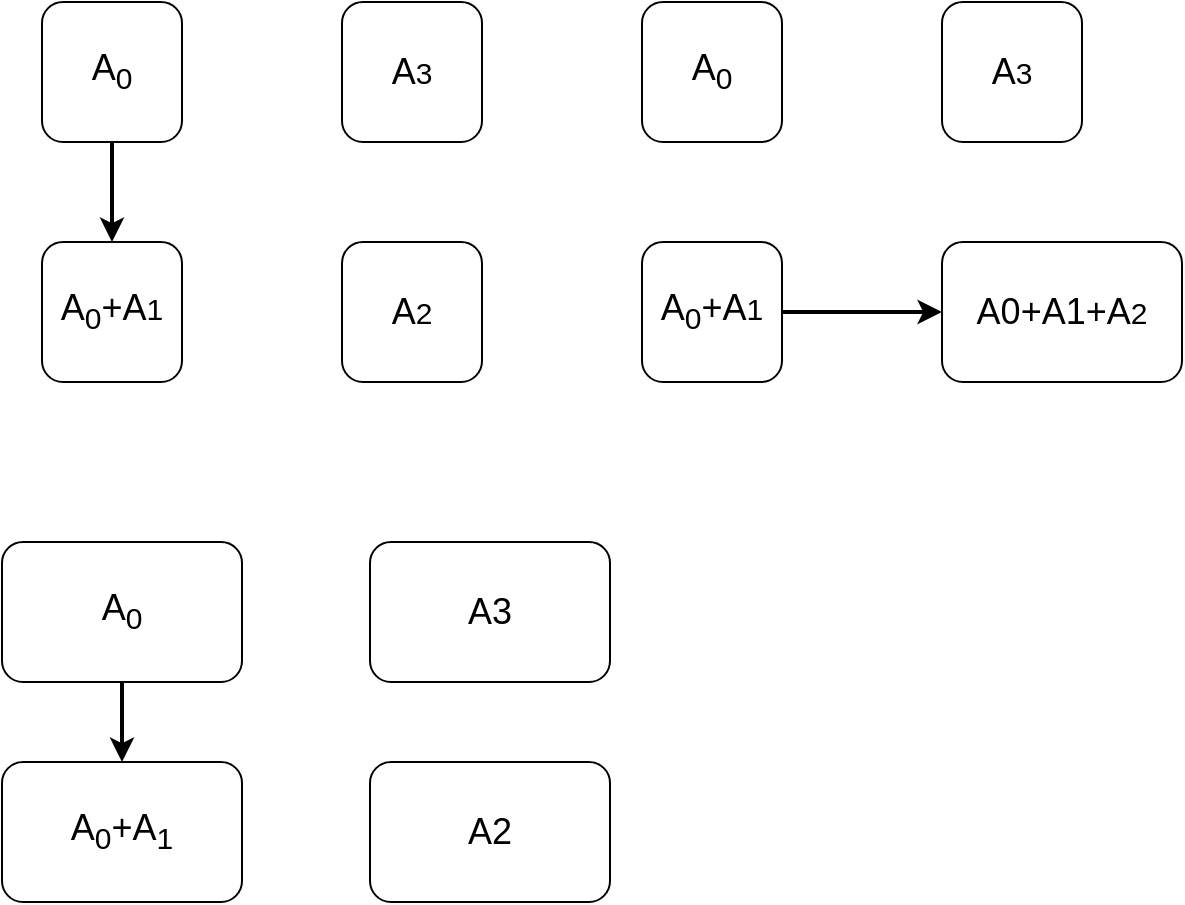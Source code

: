 <mxfile version="20.0.1" type="github">
  <diagram id="QZoD75EK2pMNKqEWIpBd" name="Page-1">
    <mxGraphModel dx="1093" dy="605" grid="1" gridSize="10" guides="1" tooltips="1" connect="1" arrows="1" fold="1" page="1" pageScale="1" pageWidth="827" pageHeight="1169" math="0" shadow="0">
      <root>
        <mxCell id="0" />
        <mxCell id="1" parent="0" />
        <mxCell id="ngBhUCR4Onw7o18NPcVE-93" style="edgeStyle=none;rounded=0;orthogonalLoop=1;jettySize=auto;html=1;exitX=0.5;exitY=1;exitDx=0;exitDy=0;entryX=0.5;entryY=0;entryDx=0;entryDy=0;fontSize=18;fontColor=#000000;strokeColor=#000000;strokeWidth=2;" edge="1" parent="1" source="ngBhUCR4Onw7o18NPcVE-89" target="ngBhUCR4Onw7o18NPcVE-90">
          <mxGeometry relative="1" as="geometry" />
        </mxCell>
        <mxCell id="ngBhUCR4Onw7o18NPcVE-89" value="A&lt;sub&gt;0&lt;/sub&gt;" style="rounded=1;whiteSpace=wrap;html=1;shadow=0;fontSize=18;" vertex="1" parent="1">
          <mxGeometry x="130" y="200" width="70" height="70" as="geometry" />
        </mxCell>
        <mxCell id="ngBhUCR4Onw7o18NPcVE-90" value="A&lt;sub&gt;0&lt;/sub&gt;+A&lt;span style=&quot;font-size: 15px;&quot;&gt;1&lt;/span&gt;" style="rounded=1;whiteSpace=wrap;html=1;shadow=0;fontSize=18;" vertex="1" parent="1">
          <mxGeometry x="130" y="320" width="70" height="70" as="geometry" />
        </mxCell>
        <mxCell id="ngBhUCR4Onw7o18NPcVE-91" value="A&lt;span style=&quot;font-size: 15px;&quot;&gt;2&lt;/span&gt;" style="rounded=1;whiteSpace=wrap;html=1;shadow=0;fontSize=18;" vertex="1" parent="1">
          <mxGeometry x="280" y="320" width="70" height="70" as="geometry" />
        </mxCell>
        <mxCell id="ngBhUCR4Onw7o18NPcVE-92" value="A&lt;span style=&quot;font-size: 15px;&quot;&gt;3&lt;/span&gt;" style="rounded=1;whiteSpace=wrap;html=1;shadow=0;fontSize=18;" vertex="1" parent="1">
          <mxGeometry x="280" y="200" width="70" height="70" as="geometry" />
        </mxCell>
        <mxCell id="ngBhUCR4Onw7o18NPcVE-95" value="A&lt;sub&gt;0&lt;/sub&gt;" style="rounded=1;whiteSpace=wrap;html=1;shadow=0;fontSize=18;" vertex="1" parent="1">
          <mxGeometry x="430" y="200" width="70" height="70" as="geometry" />
        </mxCell>
        <mxCell id="ngBhUCR4Onw7o18NPcVE-99" style="edgeStyle=none;rounded=0;orthogonalLoop=1;jettySize=auto;html=1;exitX=1;exitY=0.5;exitDx=0;exitDy=0;fontSize=18;fontColor=#000000;strokeColor=#000000;strokeWidth=2;" edge="1" parent="1" source="ngBhUCR4Onw7o18NPcVE-96" target="ngBhUCR4Onw7o18NPcVE-97">
          <mxGeometry relative="1" as="geometry" />
        </mxCell>
        <mxCell id="ngBhUCR4Onw7o18NPcVE-96" value="A&lt;sub&gt;0&lt;/sub&gt;+A&lt;span style=&quot;font-size: 15px;&quot;&gt;1&lt;/span&gt;" style="rounded=1;whiteSpace=wrap;html=1;shadow=0;fontSize=18;" vertex="1" parent="1">
          <mxGeometry x="430" y="320" width="70" height="70" as="geometry" />
        </mxCell>
        <mxCell id="ngBhUCR4Onw7o18NPcVE-97" value="A0+A1+A&lt;span style=&quot;font-size: 15px;&quot;&gt;2&lt;/span&gt;" style="rounded=1;whiteSpace=wrap;html=1;shadow=0;fontSize=18;" vertex="1" parent="1">
          <mxGeometry x="580" y="320" width="120" height="70" as="geometry" />
        </mxCell>
        <mxCell id="ngBhUCR4Onw7o18NPcVE-98" value="A&lt;span style=&quot;font-size: 15px;&quot;&gt;3&lt;/span&gt;" style="rounded=1;whiteSpace=wrap;html=1;shadow=0;fontSize=18;" vertex="1" parent="1">
          <mxGeometry x="580" y="200" width="70" height="70" as="geometry" />
        </mxCell>
        <mxCell id="ngBhUCR4Onw7o18NPcVE-104" style="edgeStyle=none;rounded=0;orthogonalLoop=1;jettySize=auto;html=1;exitX=0.5;exitY=1;exitDx=0;exitDy=0;entryX=0.5;entryY=0;entryDx=0;entryDy=0;fontSize=18;fontColor=#000000;strokeColor=#000000;strokeWidth=2;" edge="1" parent="1" source="ngBhUCR4Onw7o18NPcVE-100" target="ngBhUCR4Onw7o18NPcVE-101">
          <mxGeometry relative="1" as="geometry" />
        </mxCell>
        <mxCell id="ngBhUCR4Onw7o18NPcVE-100" value="A&lt;sub&gt;0&lt;/sub&gt;" style="rounded=1;whiteSpace=wrap;html=1;shadow=0;fontSize=18;" vertex="1" parent="1">
          <mxGeometry x="110" y="470" width="120" height="70" as="geometry" />
        </mxCell>
        <mxCell id="ngBhUCR4Onw7o18NPcVE-101" value="A&lt;sub&gt;0&lt;/sub&gt;+A&lt;sub&gt;1&lt;/sub&gt;" style="rounded=1;whiteSpace=wrap;html=1;shadow=0;fontSize=18;" vertex="1" parent="1">
          <mxGeometry x="110" y="580" width="120" height="70" as="geometry" />
        </mxCell>
        <mxCell id="ngBhUCR4Onw7o18NPcVE-102" value="A2" style="rounded=1;whiteSpace=wrap;html=1;shadow=0;fontSize=18;" vertex="1" parent="1">
          <mxGeometry x="294" y="580" width="120" height="70" as="geometry" />
        </mxCell>
        <mxCell id="ngBhUCR4Onw7o18NPcVE-103" value="A3" style="rounded=1;whiteSpace=wrap;html=1;shadow=0;fontSize=18;" vertex="1" parent="1">
          <mxGeometry x="294" y="470" width="120" height="70" as="geometry" />
        </mxCell>
      </root>
    </mxGraphModel>
  </diagram>
</mxfile>
